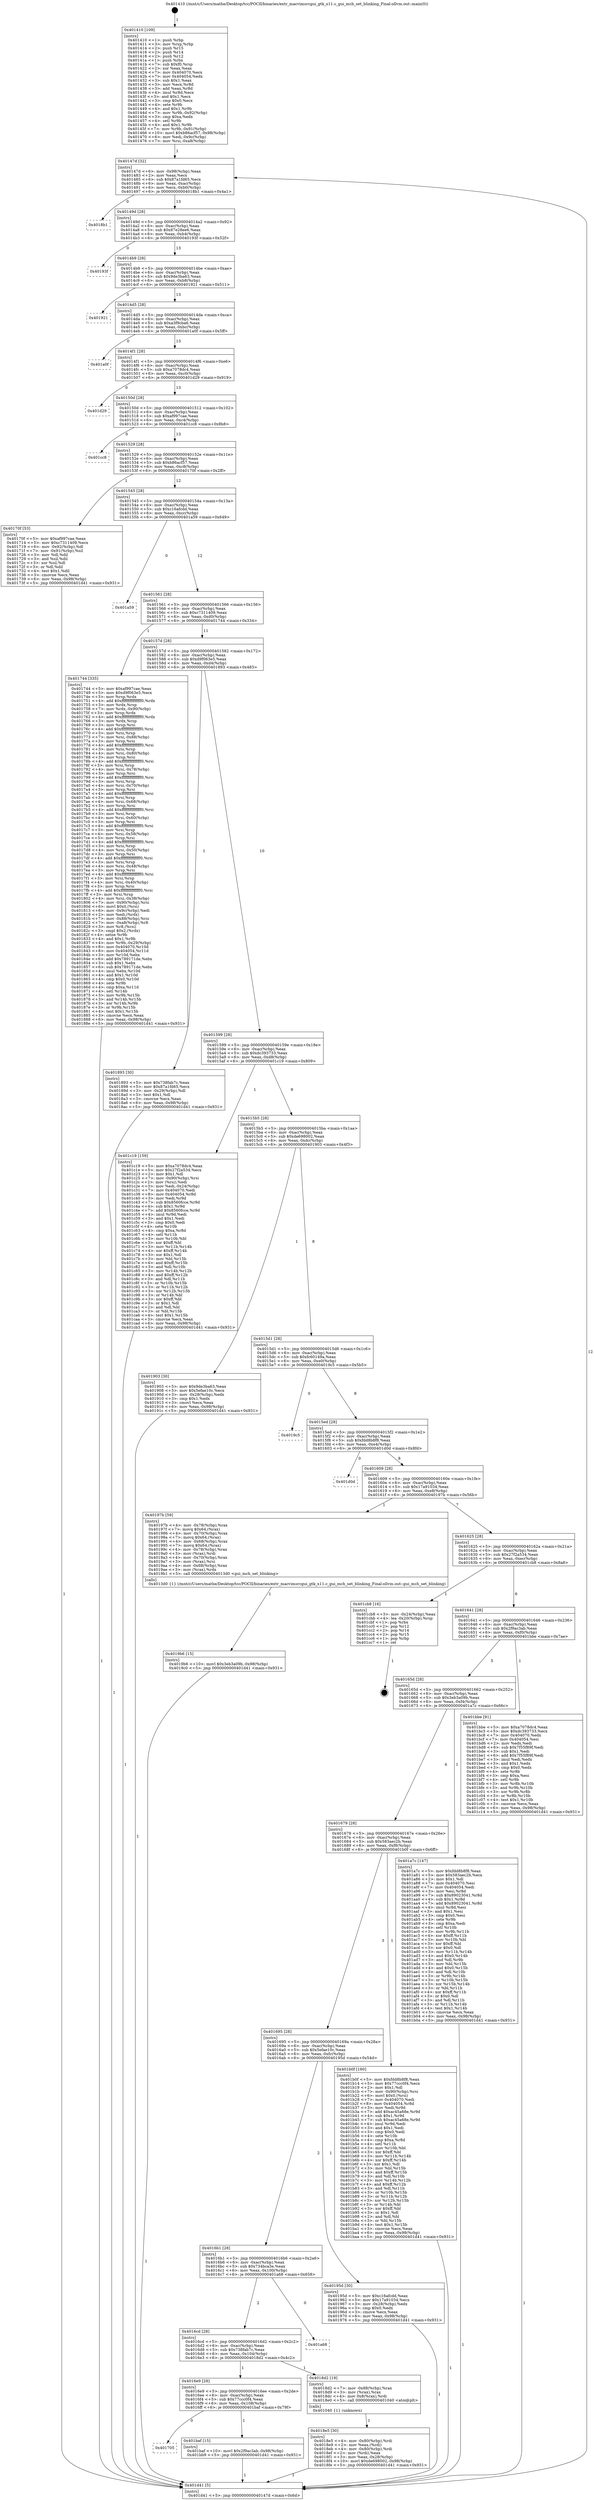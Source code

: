 digraph "0x401410" {
  label = "0x401410 (/mnt/c/Users/mathe/Desktop/tcc/POCII/binaries/extr_macvimsrcgui_gtk_x11.c_gui_mch_set_blinking_Final-ollvm.out::main(0))"
  labelloc = "t"
  node[shape=record]

  Entry [label="",width=0.3,height=0.3,shape=circle,fillcolor=black,style=filled]
  "0x40147d" [label="{
     0x40147d [32]\l
     | [instrs]\l
     &nbsp;&nbsp;0x40147d \<+6\>: mov -0x98(%rbp),%eax\l
     &nbsp;&nbsp;0x401483 \<+2\>: mov %eax,%ecx\l
     &nbsp;&nbsp;0x401485 \<+6\>: sub $0x87a1fd65,%ecx\l
     &nbsp;&nbsp;0x40148b \<+6\>: mov %eax,-0xac(%rbp)\l
     &nbsp;&nbsp;0x401491 \<+6\>: mov %ecx,-0xb0(%rbp)\l
     &nbsp;&nbsp;0x401497 \<+6\>: je 00000000004018b1 \<main+0x4a1\>\l
  }"]
  "0x4018b1" [label="{
     0x4018b1\l
  }", style=dashed]
  "0x40149d" [label="{
     0x40149d [28]\l
     | [instrs]\l
     &nbsp;&nbsp;0x40149d \<+5\>: jmp 00000000004014a2 \<main+0x92\>\l
     &nbsp;&nbsp;0x4014a2 \<+6\>: mov -0xac(%rbp),%eax\l
     &nbsp;&nbsp;0x4014a8 \<+5\>: sub $0x87e28ee6,%eax\l
     &nbsp;&nbsp;0x4014ad \<+6\>: mov %eax,-0xb4(%rbp)\l
     &nbsp;&nbsp;0x4014b3 \<+6\>: je 000000000040193f \<main+0x52f\>\l
  }"]
  Exit [label="",width=0.3,height=0.3,shape=circle,fillcolor=black,style=filled,peripheries=2]
  "0x40193f" [label="{
     0x40193f\l
  }", style=dashed]
  "0x4014b9" [label="{
     0x4014b9 [28]\l
     | [instrs]\l
     &nbsp;&nbsp;0x4014b9 \<+5\>: jmp 00000000004014be \<main+0xae\>\l
     &nbsp;&nbsp;0x4014be \<+6\>: mov -0xac(%rbp),%eax\l
     &nbsp;&nbsp;0x4014c4 \<+5\>: sub $0x9de3ba63,%eax\l
     &nbsp;&nbsp;0x4014c9 \<+6\>: mov %eax,-0xb8(%rbp)\l
     &nbsp;&nbsp;0x4014cf \<+6\>: je 0000000000401921 \<main+0x511\>\l
  }"]
  "0x401705" [label="{
     0x401705\l
  }", style=dashed]
  "0x401921" [label="{
     0x401921\l
  }", style=dashed]
  "0x4014d5" [label="{
     0x4014d5 [28]\l
     | [instrs]\l
     &nbsp;&nbsp;0x4014d5 \<+5\>: jmp 00000000004014da \<main+0xca\>\l
     &nbsp;&nbsp;0x4014da \<+6\>: mov -0xac(%rbp),%eax\l
     &nbsp;&nbsp;0x4014e0 \<+5\>: sub $0xa3f9cba6,%eax\l
     &nbsp;&nbsp;0x4014e5 \<+6\>: mov %eax,-0xbc(%rbp)\l
     &nbsp;&nbsp;0x4014eb \<+6\>: je 0000000000401a0f \<main+0x5ff\>\l
  }"]
  "0x401baf" [label="{
     0x401baf [15]\l
     | [instrs]\l
     &nbsp;&nbsp;0x401baf \<+10\>: movl $0x2f9ac3ab,-0x98(%rbp)\l
     &nbsp;&nbsp;0x401bb9 \<+5\>: jmp 0000000000401d41 \<main+0x931\>\l
  }"]
  "0x401a0f" [label="{
     0x401a0f\l
  }", style=dashed]
  "0x4014f1" [label="{
     0x4014f1 [28]\l
     | [instrs]\l
     &nbsp;&nbsp;0x4014f1 \<+5\>: jmp 00000000004014f6 \<main+0xe6\>\l
     &nbsp;&nbsp;0x4014f6 \<+6\>: mov -0xac(%rbp),%eax\l
     &nbsp;&nbsp;0x4014fc \<+5\>: sub $0xa7078dc4,%eax\l
     &nbsp;&nbsp;0x401501 \<+6\>: mov %eax,-0xc0(%rbp)\l
     &nbsp;&nbsp;0x401507 \<+6\>: je 0000000000401d29 \<main+0x919\>\l
  }"]
  "0x4019b6" [label="{
     0x4019b6 [15]\l
     | [instrs]\l
     &nbsp;&nbsp;0x4019b6 \<+10\>: movl $0x3eb3a09b,-0x98(%rbp)\l
     &nbsp;&nbsp;0x4019c0 \<+5\>: jmp 0000000000401d41 \<main+0x931\>\l
  }"]
  "0x401d29" [label="{
     0x401d29\l
  }", style=dashed]
  "0x40150d" [label="{
     0x40150d [28]\l
     | [instrs]\l
     &nbsp;&nbsp;0x40150d \<+5\>: jmp 0000000000401512 \<main+0x102\>\l
     &nbsp;&nbsp;0x401512 \<+6\>: mov -0xac(%rbp),%eax\l
     &nbsp;&nbsp;0x401518 \<+5\>: sub $0xaf997cae,%eax\l
     &nbsp;&nbsp;0x40151d \<+6\>: mov %eax,-0xc4(%rbp)\l
     &nbsp;&nbsp;0x401523 \<+6\>: je 0000000000401cc8 \<main+0x8b8\>\l
  }"]
  "0x4018e5" [label="{
     0x4018e5 [30]\l
     | [instrs]\l
     &nbsp;&nbsp;0x4018e5 \<+4\>: mov -0x80(%rbp),%rdi\l
     &nbsp;&nbsp;0x4018e9 \<+2\>: mov %eax,(%rdi)\l
     &nbsp;&nbsp;0x4018eb \<+4\>: mov -0x80(%rbp),%rdi\l
     &nbsp;&nbsp;0x4018ef \<+2\>: mov (%rdi),%eax\l
     &nbsp;&nbsp;0x4018f1 \<+3\>: mov %eax,-0x28(%rbp)\l
     &nbsp;&nbsp;0x4018f4 \<+10\>: movl $0xde698002,-0x98(%rbp)\l
     &nbsp;&nbsp;0x4018fe \<+5\>: jmp 0000000000401d41 \<main+0x931\>\l
  }"]
  "0x401cc8" [label="{
     0x401cc8\l
  }", style=dashed]
  "0x401529" [label="{
     0x401529 [28]\l
     | [instrs]\l
     &nbsp;&nbsp;0x401529 \<+5\>: jmp 000000000040152e \<main+0x11e\>\l
     &nbsp;&nbsp;0x40152e \<+6\>: mov -0xac(%rbp),%eax\l
     &nbsp;&nbsp;0x401534 \<+5\>: sub $0xb86acf57,%eax\l
     &nbsp;&nbsp;0x401539 \<+6\>: mov %eax,-0xc8(%rbp)\l
     &nbsp;&nbsp;0x40153f \<+6\>: je 000000000040170f \<main+0x2ff\>\l
  }"]
  "0x4016e9" [label="{
     0x4016e9 [28]\l
     | [instrs]\l
     &nbsp;&nbsp;0x4016e9 \<+5\>: jmp 00000000004016ee \<main+0x2de\>\l
     &nbsp;&nbsp;0x4016ee \<+6\>: mov -0xac(%rbp),%eax\l
     &nbsp;&nbsp;0x4016f4 \<+5\>: sub $0x77ccc0f4,%eax\l
     &nbsp;&nbsp;0x4016f9 \<+6\>: mov %eax,-0x108(%rbp)\l
     &nbsp;&nbsp;0x4016ff \<+6\>: je 0000000000401baf \<main+0x79f\>\l
  }"]
  "0x40170f" [label="{
     0x40170f [53]\l
     | [instrs]\l
     &nbsp;&nbsp;0x40170f \<+5\>: mov $0xaf997cae,%eax\l
     &nbsp;&nbsp;0x401714 \<+5\>: mov $0xc7311409,%ecx\l
     &nbsp;&nbsp;0x401719 \<+6\>: mov -0x92(%rbp),%dl\l
     &nbsp;&nbsp;0x40171f \<+7\>: mov -0x91(%rbp),%sil\l
     &nbsp;&nbsp;0x401726 \<+3\>: mov %dl,%dil\l
     &nbsp;&nbsp;0x401729 \<+3\>: and %sil,%dil\l
     &nbsp;&nbsp;0x40172c \<+3\>: xor %sil,%dl\l
     &nbsp;&nbsp;0x40172f \<+3\>: or %dl,%dil\l
     &nbsp;&nbsp;0x401732 \<+4\>: test $0x1,%dil\l
     &nbsp;&nbsp;0x401736 \<+3\>: cmovne %ecx,%eax\l
     &nbsp;&nbsp;0x401739 \<+6\>: mov %eax,-0x98(%rbp)\l
     &nbsp;&nbsp;0x40173f \<+5\>: jmp 0000000000401d41 \<main+0x931\>\l
  }"]
  "0x401545" [label="{
     0x401545 [28]\l
     | [instrs]\l
     &nbsp;&nbsp;0x401545 \<+5\>: jmp 000000000040154a \<main+0x13a\>\l
     &nbsp;&nbsp;0x40154a \<+6\>: mov -0xac(%rbp),%eax\l
     &nbsp;&nbsp;0x401550 \<+5\>: sub $0xc16afcdd,%eax\l
     &nbsp;&nbsp;0x401555 \<+6\>: mov %eax,-0xcc(%rbp)\l
     &nbsp;&nbsp;0x40155b \<+6\>: je 0000000000401a59 \<main+0x649\>\l
  }"]
  "0x401d41" [label="{
     0x401d41 [5]\l
     | [instrs]\l
     &nbsp;&nbsp;0x401d41 \<+5\>: jmp 000000000040147d \<main+0x6d\>\l
  }"]
  "0x401410" [label="{
     0x401410 [109]\l
     | [instrs]\l
     &nbsp;&nbsp;0x401410 \<+1\>: push %rbp\l
     &nbsp;&nbsp;0x401411 \<+3\>: mov %rsp,%rbp\l
     &nbsp;&nbsp;0x401414 \<+2\>: push %r15\l
     &nbsp;&nbsp;0x401416 \<+2\>: push %r14\l
     &nbsp;&nbsp;0x401418 \<+2\>: push %r12\l
     &nbsp;&nbsp;0x40141a \<+1\>: push %rbx\l
     &nbsp;&nbsp;0x40141b \<+7\>: sub $0xf0,%rsp\l
     &nbsp;&nbsp;0x401422 \<+2\>: xor %eax,%eax\l
     &nbsp;&nbsp;0x401424 \<+7\>: mov 0x404070,%ecx\l
     &nbsp;&nbsp;0x40142b \<+7\>: mov 0x404054,%edx\l
     &nbsp;&nbsp;0x401432 \<+3\>: sub $0x1,%eax\l
     &nbsp;&nbsp;0x401435 \<+3\>: mov %ecx,%r8d\l
     &nbsp;&nbsp;0x401438 \<+3\>: add %eax,%r8d\l
     &nbsp;&nbsp;0x40143b \<+4\>: imul %r8d,%ecx\l
     &nbsp;&nbsp;0x40143f \<+3\>: and $0x1,%ecx\l
     &nbsp;&nbsp;0x401442 \<+3\>: cmp $0x0,%ecx\l
     &nbsp;&nbsp;0x401445 \<+4\>: sete %r9b\l
     &nbsp;&nbsp;0x401449 \<+4\>: and $0x1,%r9b\l
     &nbsp;&nbsp;0x40144d \<+7\>: mov %r9b,-0x92(%rbp)\l
     &nbsp;&nbsp;0x401454 \<+3\>: cmp $0xa,%edx\l
     &nbsp;&nbsp;0x401457 \<+4\>: setl %r9b\l
     &nbsp;&nbsp;0x40145b \<+4\>: and $0x1,%r9b\l
     &nbsp;&nbsp;0x40145f \<+7\>: mov %r9b,-0x91(%rbp)\l
     &nbsp;&nbsp;0x401466 \<+10\>: movl $0xb86acf57,-0x98(%rbp)\l
     &nbsp;&nbsp;0x401470 \<+6\>: mov %edi,-0x9c(%rbp)\l
     &nbsp;&nbsp;0x401476 \<+7\>: mov %rsi,-0xa8(%rbp)\l
  }"]
  "0x4018d2" [label="{
     0x4018d2 [19]\l
     | [instrs]\l
     &nbsp;&nbsp;0x4018d2 \<+7\>: mov -0x88(%rbp),%rax\l
     &nbsp;&nbsp;0x4018d9 \<+3\>: mov (%rax),%rax\l
     &nbsp;&nbsp;0x4018dc \<+4\>: mov 0x8(%rax),%rdi\l
     &nbsp;&nbsp;0x4018e0 \<+5\>: call 0000000000401040 \<atoi@plt\>\l
     | [calls]\l
     &nbsp;&nbsp;0x401040 \{1\} (unknown)\l
  }"]
  "0x401a59" [label="{
     0x401a59\l
  }", style=dashed]
  "0x401561" [label="{
     0x401561 [28]\l
     | [instrs]\l
     &nbsp;&nbsp;0x401561 \<+5\>: jmp 0000000000401566 \<main+0x156\>\l
     &nbsp;&nbsp;0x401566 \<+6\>: mov -0xac(%rbp),%eax\l
     &nbsp;&nbsp;0x40156c \<+5\>: sub $0xc7311409,%eax\l
     &nbsp;&nbsp;0x401571 \<+6\>: mov %eax,-0xd0(%rbp)\l
     &nbsp;&nbsp;0x401577 \<+6\>: je 0000000000401744 \<main+0x334\>\l
  }"]
  "0x4016cd" [label="{
     0x4016cd [28]\l
     | [instrs]\l
     &nbsp;&nbsp;0x4016cd \<+5\>: jmp 00000000004016d2 \<main+0x2c2\>\l
     &nbsp;&nbsp;0x4016d2 \<+6\>: mov -0xac(%rbp),%eax\l
     &nbsp;&nbsp;0x4016d8 \<+5\>: sub $0x738fab7c,%eax\l
     &nbsp;&nbsp;0x4016dd \<+6\>: mov %eax,-0x104(%rbp)\l
     &nbsp;&nbsp;0x4016e3 \<+6\>: je 00000000004018d2 \<main+0x4c2\>\l
  }"]
  "0x401744" [label="{
     0x401744 [335]\l
     | [instrs]\l
     &nbsp;&nbsp;0x401744 \<+5\>: mov $0xaf997cae,%eax\l
     &nbsp;&nbsp;0x401749 \<+5\>: mov $0xd9f063e5,%ecx\l
     &nbsp;&nbsp;0x40174e \<+3\>: mov %rsp,%rdx\l
     &nbsp;&nbsp;0x401751 \<+4\>: add $0xfffffffffffffff0,%rdx\l
     &nbsp;&nbsp;0x401755 \<+3\>: mov %rdx,%rsp\l
     &nbsp;&nbsp;0x401758 \<+7\>: mov %rdx,-0x90(%rbp)\l
     &nbsp;&nbsp;0x40175f \<+3\>: mov %rsp,%rdx\l
     &nbsp;&nbsp;0x401762 \<+4\>: add $0xfffffffffffffff0,%rdx\l
     &nbsp;&nbsp;0x401766 \<+3\>: mov %rdx,%rsp\l
     &nbsp;&nbsp;0x401769 \<+3\>: mov %rsp,%rsi\l
     &nbsp;&nbsp;0x40176c \<+4\>: add $0xfffffffffffffff0,%rsi\l
     &nbsp;&nbsp;0x401770 \<+3\>: mov %rsi,%rsp\l
     &nbsp;&nbsp;0x401773 \<+7\>: mov %rsi,-0x88(%rbp)\l
     &nbsp;&nbsp;0x40177a \<+3\>: mov %rsp,%rsi\l
     &nbsp;&nbsp;0x40177d \<+4\>: add $0xfffffffffffffff0,%rsi\l
     &nbsp;&nbsp;0x401781 \<+3\>: mov %rsi,%rsp\l
     &nbsp;&nbsp;0x401784 \<+4\>: mov %rsi,-0x80(%rbp)\l
     &nbsp;&nbsp;0x401788 \<+3\>: mov %rsp,%rsi\l
     &nbsp;&nbsp;0x40178b \<+4\>: add $0xfffffffffffffff0,%rsi\l
     &nbsp;&nbsp;0x40178f \<+3\>: mov %rsi,%rsp\l
     &nbsp;&nbsp;0x401792 \<+4\>: mov %rsi,-0x78(%rbp)\l
     &nbsp;&nbsp;0x401796 \<+3\>: mov %rsp,%rsi\l
     &nbsp;&nbsp;0x401799 \<+4\>: add $0xfffffffffffffff0,%rsi\l
     &nbsp;&nbsp;0x40179d \<+3\>: mov %rsi,%rsp\l
     &nbsp;&nbsp;0x4017a0 \<+4\>: mov %rsi,-0x70(%rbp)\l
     &nbsp;&nbsp;0x4017a4 \<+3\>: mov %rsp,%rsi\l
     &nbsp;&nbsp;0x4017a7 \<+4\>: add $0xfffffffffffffff0,%rsi\l
     &nbsp;&nbsp;0x4017ab \<+3\>: mov %rsi,%rsp\l
     &nbsp;&nbsp;0x4017ae \<+4\>: mov %rsi,-0x68(%rbp)\l
     &nbsp;&nbsp;0x4017b2 \<+3\>: mov %rsp,%rsi\l
     &nbsp;&nbsp;0x4017b5 \<+4\>: add $0xfffffffffffffff0,%rsi\l
     &nbsp;&nbsp;0x4017b9 \<+3\>: mov %rsi,%rsp\l
     &nbsp;&nbsp;0x4017bc \<+4\>: mov %rsi,-0x60(%rbp)\l
     &nbsp;&nbsp;0x4017c0 \<+3\>: mov %rsp,%rsi\l
     &nbsp;&nbsp;0x4017c3 \<+4\>: add $0xfffffffffffffff0,%rsi\l
     &nbsp;&nbsp;0x4017c7 \<+3\>: mov %rsi,%rsp\l
     &nbsp;&nbsp;0x4017ca \<+4\>: mov %rsi,-0x58(%rbp)\l
     &nbsp;&nbsp;0x4017ce \<+3\>: mov %rsp,%rsi\l
     &nbsp;&nbsp;0x4017d1 \<+4\>: add $0xfffffffffffffff0,%rsi\l
     &nbsp;&nbsp;0x4017d5 \<+3\>: mov %rsi,%rsp\l
     &nbsp;&nbsp;0x4017d8 \<+4\>: mov %rsi,-0x50(%rbp)\l
     &nbsp;&nbsp;0x4017dc \<+3\>: mov %rsp,%rsi\l
     &nbsp;&nbsp;0x4017df \<+4\>: add $0xfffffffffffffff0,%rsi\l
     &nbsp;&nbsp;0x4017e3 \<+3\>: mov %rsi,%rsp\l
     &nbsp;&nbsp;0x4017e6 \<+4\>: mov %rsi,-0x48(%rbp)\l
     &nbsp;&nbsp;0x4017ea \<+3\>: mov %rsp,%rsi\l
     &nbsp;&nbsp;0x4017ed \<+4\>: add $0xfffffffffffffff0,%rsi\l
     &nbsp;&nbsp;0x4017f1 \<+3\>: mov %rsi,%rsp\l
     &nbsp;&nbsp;0x4017f4 \<+4\>: mov %rsi,-0x40(%rbp)\l
     &nbsp;&nbsp;0x4017f8 \<+3\>: mov %rsp,%rsi\l
     &nbsp;&nbsp;0x4017fb \<+4\>: add $0xfffffffffffffff0,%rsi\l
     &nbsp;&nbsp;0x4017ff \<+3\>: mov %rsi,%rsp\l
     &nbsp;&nbsp;0x401802 \<+4\>: mov %rsi,-0x38(%rbp)\l
     &nbsp;&nbsp;0x401806 \<+7\>: mov -0x90(%rbp),%rsi\l
     &nbsp;&nbsp;0x40180d \<+6\>: movl $0x0,(%rsi)\l
     &nbsp;&nbsp;0x401813 \<+6\>: mov -0x9c(%rbp),%edi\l
     &nbsp;&nbsp;0x401819 \<+2\>: mov %edi,(%rdx)\l
     &nbsp;&nbsp;0x40181b \<+7\>: mov -0x88(%rbp),%rsi\l
     &nbsp;&nbsp;0x401822 \<+7\>: mov -0xa8(%rbp),%r8\l
     &nbsp;&nbsp;0x401829 \<+3\>: mov %r8,(%rsi)\l
     &nbsp;&nbsp;0x40182c \<+3\>: cmpl $0x2,(%rdx)\l
     &nbsp;&nbsp;0x40182f \<+4\>: setne %r9b\l
     &nbsp;&nbsp;0x401833 \<+4\>: and $0x1,%r9b\l
     &nbsp;&nbsp;0x401837 \<+4\>: mov %r9b,-0x29(%rbp)\l
     &nbsp;&nbsp;0x40183b \<+8\>: mov 0x404070,%r10d\l
     &nbsp;&nbsp;0x401843 \<+8\>: mov 0x404054,%r11d\l
     &nbsp;&nbsp;0x40184b \<+3\>: mov %r10d,%ebx\l
     &nbsp;&nbsp;0x40184e \<+6\>: add $0x789171de,%ebx\l
     &nbsp;&nbsp;0x401854 \<+3\>: sub $0x1,%ebx\l
     &nbsp;&nbsp;0x401857 \<+6\>: sub $0x789171de,%ebx\l
     &nbsp;&nbsp;0x40185d \<+4\>: imul %ebx,%r10d\l
     &nbsp;&nbsp;0x401861 \<+4\>: and $0x1,%r10d\l
     &nbsp;&nbsp;0x401865 \<+4\>: cmp $0x0,%r10d\l
     &nbsp;&nbsp;0x401869 \<+4\>: sete %r9b\l
     &nbsp;&nbsp;0x40186d \<+4\>: cmp $0xa,%r11d\l
     &nbsp;&nbsp;0x401871 \<+4\>: setl %r14b\l
     &nbsp;&nbsp;0x401875 \<+3\>: mov %r9b,%r15b\l
     &nbsp;&nbsp;0x401878 \<+3\>: and %r14b,%r15b\l
     &nbsp;&nbsp;0x40187b \<+3\>: xor %r14b,%r9b\l
     &nbsp;&nbsp;0x40187e \<+3\>: or %r9b,%r15b\l
     &nbsp;&nbsp;0x401881 \<+4\>: test $0x1,%r15b\l
     &nbsp;&nbsp;0x401885 \<+3\>: cmovne %ecx,%eax\l
     &nbsp;&nbsp;0x401888 \<+6\>: mov %eax,-0x98(%rbp)\l
     &nbsp;&nbsp;0x40188e \<+5\>: jmp 0000000000401d41 \<main+0x931\>\l
  }"]
  "0x40157d" [label="{
     0x40157d [28]\l
     | [instrs]\l
     &nbsp;&nbsp;0x40157d \<+5\>: jmp 0000000000401582 \<main+0x172\>\l
     &nbsp;&nbsp;0x401582 \<+6\>: mov -0xac(%rbp),%eax\l
     &nbsp;&nbsp;0x401588 \<+5\>: sub $0xd9f063e5,%eax\l
     &nbsp;&nbsp;0x40158d \<+6\>: mov %eax,-0xd4(%rbp)\l
     &nbsp;&nbsp;0x401593 \<+6\>: je 0000000000401893 \<main+0x483\>\l
  }"]
  "0x401a68" [label="{
     0x401a68\l
  }", style=dashed]
  "0x4016b1" [label="{
     0x4016b1 [28]\l
     | [instrs]\l
     &nbsp;&nbsp;0x4016b1 \<+5\>: jmp 00000000004016b6 \<main+0x2a6\>\l
     &nbsp;&nbsp;0x4016b6 \<+6\>: mov -0xac(%rbp),%eax\l
     &nbsp;&nbsp;0x4016bc \<+5\>: sub $0x734bca3e,%eax\l
     &nbsp;&nbsp;0x4016c1 \<+6\>: mov %eax,-0x100(%rbp)\l
     &nbsp;&nbsp;0x4016c7 \<+6\>: je 0000000000401a68 \<main+0x658\>\l
  }"]
  "0x401893" [label="{
     0x401893 [30]\l
     | [instrs]\l
     &nbsp;&nbsp;0x401893 \<+5\>: mov $0x738fab7c,%eax\l
     &nbsp;&nbsp;0x401898 \<+5\>: mov $0x87a1fd65,%ecx\l
     &nbsp;&nbsp;0x40189d \<+3\>: mov -0x29(%rbp),%dl\l
     &nbsp;&nbsp;0x4018a0 \<+3\>: test $0x1,%dl\l
     &nbsp;&nbsp;0x4018a3 \<+3\>: cmovne %ecx,%eax\l
     &nbsp;&nbsp;0x4018a6 \<+6\>: mov %eax,-0x98(%rbp)\l
     &nbsp;&nbsp;0x4018ac \<+5\>: jmp 0000000000401d41 \<main+0x931\>\l
  }"]
  "0x401599" [label="{
     0x401599 [28]\l
     | [instrs]\l
     &nbsp;&nbsp;0x401599 \<+5\>: jmp 000000000040159e \<main+0x18e\>\l
     &nbsp;&nbsp;0x40159e \<+6\>: mov -0xac(%rbp),%eax\l
     &nbsp;&nbsp;0x4015a4 \<+5\>: sub $0xdc393733,%eax\l
     &nbsp;&nbsp;0x4015a9 \<+6\>: mov %eax,-0xd8(%rbp)\l
     &nbsp;&nbsp;0x4015af \<+6\>: je 0000000000401c19 \<main+0x809\>\l
  }"]
  "0x40195d" [label="{
     0x40195d [30]\l
     | [instrs]\l
     &nbsp;&nbsp;0x40195d \<+5\>: mov $0xc16afcdd,%eax\l
     &nbsp;&nbsp;0x401962 \<+5\>: mov $0x17a91034,%ecx\l
     &nbsp;&nbsp;0x401967 \<+3\>: mov -0x28(%rbp),%edx\l
     &nbsp;&nbsp;0x40196a \<+3\>: cmp $0x0,%edx\l
     &nbsp;&nbsp;0x40196d \<+3\>: cmove %ecx,%eax\l
     &nbsp;&nbsp;0x401970 \<+6\>: mov %eax,-0x98(%rbp)\l
     &nbsp;&nbsp;0x401976 \<+5\>: jmp 0000000000401d41 \<main+0x931\>\l
  }"]
  "0x401c19" [label="{
     0x401c19 [159]\l
     | [instrs]\l
     &nbsp;&nbsp;0x401c19 \<+5\>: mov $0xa7078dc4,%eax\l
     &nbsp;&nbsp;0x401c1e \<+5\>: mov $0x27f2a534,%ecx\l
     &nbsp;&nbsp;0x401c23 \<+2\>: mov $0x1,%dl\l
     &nbsp;&nbsp;0x401c25 \<+7\>: mov -0x90(%rbp),%rsi\l
     &nbsp;&nbsp;0x401c2c \<+2\>: mov (%rsi),%edi\l
     &nbsp;&nbsp;0x401c2e \<+3\>: mov %edi,-0x24(%rbp)\l
     &nbsp;&nbsp;0x401c31 \<+7\>: mov 0x404070,%edi\l
     &nbsp;&nbsp;0x401c38 \<+8\>: mov 0x404054,%r8d\l
     &nbsp;&nbsp;0x401c40 \<+3\>: mov %edi,%r9d\l
     &nbsp;&nbsp;0x401c43 \<+7\>: sub $0x8560fcce,%r9d\l
     &nbsp;&nbsp;0x401c4a \<+4\>: sub $0x1,%r9d\l
     &nbsp;&nbsp;0x401c4e \<+7\>: add $0x8560fcce,%r9d\l
     &nbsp;&nbsp;0x401c55 \<+4\>: imul %r9d,%edi\l
     &nbsp;&nbsp;0x401c59 \<+3\>: and $0x1,%edi\l
     &nbsp;&nbsp;0x401c5c \<+3\>: cmp $0x0,%edi\l
     &nbsp;&nbsp;0x401c5f \<+4\>: sete %r10b\l
     &nbsp;&nbsp;0x401c63 \<+4\>: cmp $0xa,%r8d\l
     &nbsp;&nbsp;0x401c67 \<+4\>: setl %r11b\l
     &nbsp;&nbsp;0x401c6b \<+3\>: mov %r10b,%bl\l
     &nbsp;&nbsp;0x401c6e \<+3\>: xor $0xff,%bl\l
     &nbsp;&nbsp;0x401c71 \<+3\>: mov %r11b,%r14b\l
     &nbsp;&nbsp;0x401c74 \<+4\>: xor $0xff,%r14b\l
     &nbsp;&nbsp;0x401c78 \<+3\>: xor $0x1,%dl\l
     &nbsp;&nbsp;0x401c7b \<+3\>: mov %bl,%r15b\l
     &nbsp;&nbsp;0x401c7e \<+4\>: and $0xff,%r15b\l
     &nbsp;&nbsp;0x401c82 \<+3\>: and %dl,%r10b\l
     &nbsp;&nbsp;0x401c85 \<+3\>: mov %r14b,%r12b\l
     &nbsp;&nbsp;0x401c88 \<+4\>: and $0xff,%r12b\l
     &nbsp;&nbsp;0x401c8c \<+3\>: and %dl,%r11b\l
     &nbsp;&nbsp;0x401c8f \<+3\>: or %r10b,%r15b\l
     &nbsp;&nbsp;0x401c92 \<+3\>: or %r11b,%r12b\l
     &nbsp;&nbsp;0x401c95 \<+3\>: xor %r12b,%r15b\l
     &nbsp;&nbsp;0x401c98 \<+3\>: or %r14b,%bl\l
     &nbsp;&nbsp;0x401c9b \<+3\>: xor $0xff,%bl\l
     &nbsp;&nbsp;0x401c9e \<+3\>: or $0x1,%dl\l
     &nbsp;&nbsp;0x401ca1 \<+2\>: and %dl,%bl\l
     &nbsp;&nbsp;0x401ca3 \<+3\>: or %bl,%r15b\l
     &nbsp;&nbsp;0x401ca6 \<+4\>: test $0x1,%r15b\l
     &nbsp;&nbsp;0x401caa \<+3\>: cmovne %ecx,%eax\l
     &nbsp;&nbsp;0x401cad \<+6\>: mov %eax,-0x98(%rbp)\l
     &nbsp;&nbsp;0x401cb3 \<+5\>: jmp 0000000000401d41 \<main+0x931\>\l
  }"]
  "0x4015b5" [label="{
     0x4015b5 [28]\l
     | [instrs]\l
     &nbsp;&nbsp;0x4015b5 \<+5\>: jmp 00000000004015ba \<main+0x1aa\>\l
     &nbsp;&nbsp;0x4015ba \<+6\>: mov -0xac(%rbp),%eax\l
     &nbsp;&nbsp;0x4015c0 \<+5\>: sub $0xde698002,%eax\l
     &nbsp;&nbsp;0x4015c5 \<+6\>: mov %eax,-0xdc(%rbp)\l
     &nbsp;&nbsp;0x4015cb \<+6\>: je 0000000000401903 \<main+0x4f3\>\l
  }"]
  "0x401695" [label="{
     0x401695 [28]\l
     | [instrs]\l
     &nbsp;&nbsp;0x401695 \<+5\>: jmp 000000000040169a \<main+0x28a\>\l
     &nbsp;&nbsp;0x40169a \<+6\>: mov -0xac(%rbp),%eax\l
     &nbsp;&nbsp;0x4016a0 \<+5\>: sub $0x5efae10c,%eax\l
     &nbsp;&nbsp;0x4016a5 \<+6\>: mov %eax,-0xfc(%rbp)\l
     &nbsp;&nbsp;0x4016ab \<+6\>: je 000000000040195d \<main+0x54d\>\l
  }"]
  "0x401903" [label="{
     0x401903 [30]\l
     | [instrs]\l
     &nbsp;&nbsp;0x401903 \<+5\>: mov $0x9de3ba63,%eax\l
     &nbsp;&nbsp;0x401908 \<+5\>: mov $0x5efae10c,%ecx\l
     &nbsp;&nbsp;0x40190d \<+3\>: mov -0x28(%rbp),%edx\l
     &nbsp;&nbsp;0x401910 \<+3\>: cmp $0x1,%edx\l
     &nbsp;&nbsp;0x401913 \<+3\>: cmovl %ecx,%eax\l
     &nbsp;&nbsp;0x401916 \<+6\>: mov %eax,-0x98(%rbp)\l
     &nbsp;&nbsp;0x40191c \<+5\>: jmp 0000000000401d41 \<main+0x931\>\l
  }"]
  "0x4015d1" [label="{
     0x4015d1 [28]\l
     | [instrs]\l
     &nbsp;&nbsp;0x4015d1 \<+5\>: jmp 00000000004015d6 \<main+0x1c6\>\l
     &nbsp;&nbsp;0x4015d6 \<+6\>: mov -0xac(%rbp),%eax\l
     &nbsp;&nbsp;0x4015dc \<+5\>: sub $0xfc60149a,%eax\l
     &nbsp;&nbsp;0x4015e1 \<+6\>: mov %eax,-0xe0(%rbp)\l
     &nbsp;&nbsp;0x4015e7 \<+6\>: je 00000000004019c5 \<main+0x5b5\>\l
  }"]
  "0x401b0f" [label="{
     0x401b0f [160]\l
     | [instrs]\l
     &nbsp;&nbsp;0x401b0f \<+5\>: mov $0xfdd8b8f8,%eax\l
     &nbsp;&nbsp;0x401b14 \<+5\>: mov $0x77ccc0f4,%ecx\l
     &nbsp;&nbsp;0x401b19 \<+2\>: mov $0x1,%dl\l
     &nbsp;&nbsp;0x401b1b \<+7\>: mov -0x90(%rbp),%rsi\l
     &nbsp;&nbsp;0x401b22 \<+6\>: movl $0x0,(%rsi)\l
     &nbsp;&nbsp;0x401b28 \<+7\>: mov 0x404070,%edi\l
     &nbsp;&nbsp;0x401b2f \<+8\>: mov 0x404054,%r8d\l
     &nbsp;&nbsp;0x401b37 \<+3\>: mov %edi,%r9d\l
     &nbsp;&nbsp;0x401b3a \<+7\>: add $0xac45a68e,%r9d\l
     &nbsp;&nbsp;0x401b41 \<+4\>: sub $0x1,%r9d\l
     &nbsp;&nbsp;0x401b45 \<+7\>: sub $0xac45a68e,%r9d\l
     &nbsp;&nbsp;0x401b4c \<+4\>: imul %r9d,%edi\l
     &nbsp;&nbsp;0x401b50 \<+3\>: and $0x1,%edi\l
     &nbsp;&nbsp;0x401b53 \<+3\>: cmp $0x0,%edi\l
     &nbsp;&nbsp;0x401b56 \<+4\>: sete %r10b\l
     &nbsp;&nbsp;0x401b5a \<+4\>: cmp $0xa,%r8d\l
     &nbsp;&nbsp;0x401b5e \<+4\>: setl %r11b\l
     &nbsp;&nbsp;0x401b62 \<+3\>: mov %r10b,%bl\l
     &nbsp;&nbsp;0x401b65 \<+3\>: xor $0xff,%bl\l
     &nbsp;&nbsp;0x401b68 \<+3\>: mov %r11b,%r14b\l
     &nbsp;&nbsp;0x401b6b \<+4\>: xor $0xff,%r14b\l
     &nbsp;&nbsp;0x401b6f \<+3\>: xor $0x1,%dl\l
     &nbsp;&nbsp;0x401b72 \<+3\>: mov %bl,%r15b\l
     &nbsp;&nbsp;0x401b75 \<+4\>: and $0xff,%r15b\l
     &nbsp;&nbsp;0x401b79 \<+3\>: and %dl,%r10b\l
     &nbsp;&nbsp;0x401b7c \<+3\>: mov %r14b,%r12b\l
     &nbsp;&nbsp;0x401b7f \<+4\>: and $0xff,%r12b\l
     &nbsp;&nbsp;0x401b83 \<+3\>: and %dl,%r11b\l
     &nbsp;&nbsp;0x401b86 \<+3\>: or %r10b,%r15b\l
     &nbsp;&nbsp;0x401b89 \<+3\>: or %r11b,%r12b\l
     &nbsp;&nbsp;0x401b8c \<+3\>: xor %r12b,%r15b\l
     &nbsp;&nbsp;0x401b8f \<+3\>: or %r14b,%bl\l
     &nbsp;&nbsp;0x401b92 \<+3\>: xor $0xff,%bl\l
     &nbsp;&nbsp;0x401b95 \<+3\>: or $0x1,%dl\l
     &nbsp;&nbsp;0x401b98 \<+2\>: and %dl,%bl\l
     &nbsp;&nbsp;0x401b9a \<+3\>: or %bl,%r15b\l
     &nbsp;&nbsp;0x401b9d \<+4\>: test $0x1,%r15b\l
     &nbsp;&nbsp;0x401ba1 \<+3\>: cmovne %ecx,%eax\l
     &nbsp;&nbsp;0x401ba4 \<+6\>: mov %eax,-0x98(%rbp)\l
     &nbsp;&nbsp;0x401baa \<+5\>: jmp 0000000000401d41 \<main+0x931\>\l
  }"]
  "0x4019c5" [label="{
     0x4019c5\l
  }", style=dashed]
  "0x4015ed" [label="{
     0x4015ed [28]\l
     | [instrs]\l
     &nbsp;&nbsp;0x4015ed \<+5\>: jmp 00000000004015f2 \<main+0x1e2\>\l
     &nbsp;&nbsp;0x4015f2 \<+6\>: mov -0xac(%rbp),%eax\l
     &nbsp;&nbsp;0x4015f8 \<+5\>: sub $0xfdd8b8f8,%eax\l
     &nbsp;&nbsp;0x4015fd \<+6\>: mov %eax,-0xe4(%rbp)\l
     &nbsp;&nbsp;0x401603 \<+6\>: je 0000000000401d0d \<main+0x8fd\>\l
  }"]
  "0x401679" [label="{
     0x401679 [28]\l
     | [instrs]\l
     &nbsp;&nbsp;0x401679 \<+5\>: jmp 000000000040167e \<main+0x26e\>\l
     &nbsp;&nbsp;0x40167e \<+6\>: mov -0xac(%rbp),%eax\l
     &nbsp;&nbsp;0x401684 \<+5\>: sub $0x583aec2b,%eax\l
     &nbsp;&nbsp;0x401689 \<+6\>: mov %eax,-0xf8(%rbp)\l
     &nbsp;&nbsp;0x40168f \<+6\>: je 0000000000401b0f \<main+0x6ff\>\l
  }"]
  "0x401d0d" [label="{
     0x401d0d\l
  }", style=dashed]
  "0x401609" [label="{
     0x401609 [28]\l
     | [instrs]\l
     &nbsp;&nbsp;0x401609 \<+5\>: jmp 000000000040160e \<main+0x1fe\>\l
     &nbsp;&nbsp;0x40160e \<+6\>: mov -0xac(%rbp),%eax\l
     &nbsp;&nbsp;0x401614 \<+5\>: sub $0x17a91034,%eax\l
     &nbsp;&nbsp;0x401619 \<+6\>: mov %eax,-0xe8(%rbp)\l
     &nbsp;&nbsp;0x40161f \<+6\>: je 000000000040197b \<main+0x56b\>\l
  }"]
  "0x401a7c" [label="{
     0x401a7c [147]\l
     | [instrs]\l
     &nbsp;&nbsp;0x401a7c \<+5\>: mov $0xfdd8b8f8,%eax\l
     &nbsp;&nbsp;0x401a81 \<+5\>: mov $0x583aec2b,%ecx\l
     &nbsp;&nbsp;0x401a86 \<+2\>: mov $0x1,%dl\l
     &nbsp;&nbsp;0x401a88 \<+7\>: mov 0x404070,%esi\l
     &nbsp;&nbsp;0x401a8f \<+7\>: mov 0x404054,%edi\l
     &nbsp;&nbsp;0x401a96 \<+3\>: mov %esi,%r8d\l
     &nbsp;&nbsp;0x401a99 \<+7\>: sub $0x89023041,%r8d\l
     &nbsp;&nbsp;0x401aa0 \<+4\>: sub $0x1,%r8d\l
     &nbsp;&nbsp;0x401aa4 \<+7\>: add $0x89023041,%r8d\l
     &nbsp;&nbsp;0x401aab \<+4\>: imul %r8d,%esi\l
     &nbsp;&nbsp;0x401aaf \<+3\>: and $0x1,%esi\l
     &nbsp;&nbsp;0x401ab2 \<+3\>: cmp $0x0,%esi\l
     &nbsp;&nbsp;0x401ab5 \<+4\>: sete %r9b\l
     &nbsp;&nbsp;0x401ab9 \<+3\>: cmp $0xa,%edi\l
     &nbsp;&nbsp;0x401abc \<+4\>: setl %r10b\l
     &nbsp;&nbsp;0x401ac0 \<+3\>: mov %r9b,%r11b\l
     &nbsp;&nbsp;0x401ac3 \<+4\>: xor $0xff,%r11b\l
     &nbsp;&nbsp;0x401ac7 \<+3\>: mov %r10b,%bl\l
     &nbsp;&nbsp;0x401aca \<+3\>: xor $0xff,%bl\l
     &nbsp;&nbsp;0x401acd \<+3\>: xor $0x0,%dl\l
     &nbsp;&nbsp;0x401ad0 \<+3\>: mov %r11b,%r14b\l
     &nbsp;&nbsp;0x401ad3 \<+4\>: and $0x0,%r14b\l
     &nbsp;&nbsp;0x401ad7 \<+3\>: and %dl,%r9b\l
     &nbsp;&nbsp;0x401ada \<+3\>: mov %bl,%r15b\l
     &nbsp;&nbsp;0x401add \<+4\>: and $0x0,%r15b\l
     &nbsp;&nbsp;0x401ae1 \<+3\>: and %dl,%r10b\l
     &nbsp;&nbsp;0x401ae4 \<+3\>: or %r9b,%r14b\l
     &nbsp;&nbsp;0x401ae7 \<+3\>: or %r10b,%r15b\l
     &nbsp;&nbsp;0x401aea \<+3\>: xor %r15b,%r14b\l
     &nbsp;&nbsp;0x401aed \<+3\>: or %bl,%r11b\l
     &nbsp;&nbsp;0x401af0 \<+4\>: xor $0xff,%r11b\l
     &nbsp;&nbsp;0x401af4 \<+3\>: or $0x0,%dl\l
     &nbsp;&nbsp;0x401af7 \<+3\>: and %dl,%r11b\l
     &nbsp;&nbsp;0x401afa \<+3\>: or %r11b,%r14b\l
     &nbsp;&nbsp;0x401afd \<+4\>: test $0x1,%r14b\l
     &nbsp;&nbsp;0x401b01 \<+3\>: cmovne %ecx,%eax\l
     &nbsp;&nbsp;0x401b04 \<+6\>: mov %eax,-0x98(%rbp)\l
     &nbsp;&nbsp;0x401b0a \<+5\>: jmp 0000000000401d41 \<main+0x931\>\l
  }"]
  "0x40197b" [label="{
     0x40197b [59]\l
     | [instrs]\l
     &nbsp;&nbsp;0x40197b \<+4\>: mov -0x78(%rbp),%rax\l
     &nbsp;&nbsp;0x40197f \<+7\>: movq $0x64,(%rax)\l
     &nbsp;&nbsp;0x401986 \<+4\>: mov -0x70(%rbp),%rax\l
     &nbsp;&nbsp;0x40198a \<+7\>: movq $0x64,(%rax)\l
     &nbsp;&nbsp;0x401991 \<+4\>: mov -0x68(%rbp),%rax\l
     &nbsp;&nbsp;0x401995 \<+7\>: movq $0x64,(%rax)\l
     &nbsp;&nbsp;0x40199c \<+4\>: mov -0x78(%rbp),%rax\l
     &nbsp;&nbsp;0x4019a0 \<+3\>: mov (%rax),%rdi\l
     &nbsp;&nbsp;0x4019a3 \<+4\>: mov -0x70(%rbp),%rax\l
     &nbsp;&nbsp;0x4019a7 \<+3\>: mov (%rax),%rsi\l
     &nbsp;&nbsp;0x4019aa \<+4\>: mov -0x68(%rbp),%rax\l
     &nbsp;&nbsp;0x4019ae \<+3\>: mov (%rax),%rdx\l
     &nbsp;&nbsp;0x4019b1 \<+5\>: call 00000000004013d0 \<gui_mch_set_blinking\>\l
     | [calls]\l
     &nbsp;&nbsp;0x4013d0 \{1\} (/mnt/c/Users/mathe/Desktop/tcc/POCII/binaries/extr_macvimsrcgui_gtk_x11.c_gui_mch_set_blinking_Final-ollvm.out::gui_mch_set_blinking)\l
  }"]
  "0x401625" [label="{
     0x401625 [28]\l
     | [instrs]\l
     &nbsp;&nbsp;0x401625 \<+5\>: jmp 000000000040162a \<main+0x21a\>\l
     &nbsp;&nbsp;0x40162a \<+6\>: mov -0xac(%rbp),%eax\l
     &nbsp;&nbsp;0x401630 \<+5\>: sub $0x27f2a534,%eax\l
     &nbsp;&nbsp;0x401635 \<+6\>: mov %eax,-0xec(%rbp)\l
     &nbsp;&nbsp;0x40163b \<+6\>: je 0000000000401cb8 \<main+0x8a8\>\l
  }"]
  "0x40165d" [label="{
     0x40165d [28]\l
     | [instrs]\l
     &nbsp;&nbsp;0x40165d \<+5\>: jmp 0000000000401662 \<main+0x252\>\l
     &nbsp;&nbsp;0x401662 \<+6\>: mov -0xac(%rbp),%eax\l
     &nbsp;&nbsp;0x401668 \<+5\>: sub $0x3eb3a09b,%eax\l
     &nbsp;&nbsp;0x40166d \<+6\>: mov %eax,-0xf4(%rbp)\l
     &nbsp;&nbsp;0x401673 \<+6\>: je 0000000000401a7c \<main+0x66c\>\l
  }"]
  "0x401cb8" [label="{
     0x401cb8 [16]\l
     | [instrs]\l
     &nbsp;&nbsp;0x401cb8 \<+3\>: mov -0x24(%rbp),%eax\l
     &nbsp;&nbsp;0x401cbb \<+4\>: lea -0x20(%rbp),%rsp\l
     &nbsp;&nbsp;0x401cbf \<+1\>: pop %rbx\l
     &nbsp;&nbsp;0x401cc0 \<+2\>: pop %r12\l
     &nbsp;&nbsp;0x401cc2 \<+2\>: pop %r14\l
     &nbsp;&nbsp;0x401cc4 \<+2\>: pop %r15\l
     &nbsp;&nbsp;0x401cc6 \<+1\>: pop %rbp\l
     &nbsp;&nbsp;0x401cc7 \<+1\>: ret\l
  }"]
  "0x401641" [label="{
     0x401641 [28]\l
     | [instrs]\l
     &nbsp;&nbsp;0x401641 \<+5\>: jmp 0000000000401646 \<main+0x236\>\l
     &nbsp;&nbsp;0x401646 \<+6\>: mov -0xac(%rbp),%eax\l
     &nbsp;&nbsp;0x40164c \<+5\>: sub $0x2f9ac3ab,%eax\l
     &nbsp;&nbsp;0x401651 \<+6\>: mov %eax,-0xf0(%rbp)\l
     &nbsp;&nbsp;0x401657 \<+6\>: je 0000000000401bbe \<main+0x7ae\>\l
  }"]
  "0x401bbe" [label="{
     0x401bbe [91]\l
     | [instrs]\l
     &nbsp;&nbsp;0x401bbe \<+5\>: mov $0xa7078dc4,%eax\l
     &nbsp;&nbsp;0x401bc3 \<+5\>: mov $0xdc393733,%ecx\l
     &nbsp;&nbsp;0x401bc8 \<+7\>: mov 0x404070,%edx\l
     &nbsp;&nbsp;0x401bcf \<+7\>: mov 0x404054,%esi\l
     &nbsp;&nbsp;0x401bd6 \<+2\>: mov %edx,%edi\l
     &nbsp;&nbsp;0x401bd8 \<+6\>: sub $0x7f55f89f,%edi\l
     &nbsp;&nbsp;0x401bde \<+3\>: sub $0x1,%edi\l
     &nbsp;&nbsp;0x401be1 \<+6\>: add $0x7f55f89f,%edi\l
     &nbsp;&nbsp;0x401be7 \<+3\>: imul %edi,%edx\l
     &nbsp;&nbsp;0x401bea \<+3\>: and $0x1,%edx\l
     &nbsp;&nbsp;0x401bed \<+3\>: cmp $0x0,%edx\l
     &nbsp;&nbsp;0x401bf0 \<+4\>: sete %r8b\l
     &nbsp;&nbsp;0x401bf4 \<+3\>: cmp $0xa,%esi\l
     &nbsp;&nbsp;0x401bf7 \<+4\>: setl %r9b\l
     &nbsp;&nbsp;0x401bfb \<+3\>: mov %r8b,%r10b\l
     &nbsp;&nbsp;0x401bfe \<+3\>: and %r9b,%r10b\l
     &nbsp;&nbsp;0x401c01 \<+3\>: xor %r9b,%r8b\l
     &nbsp;&nbsp;0x401c04 \<+3\>: or %r8b,%r10b\l
     &nbsp;&nbsp;0x401c07 \<+4\>: test $0x1,%r10b\l
     &nbsp;&nbsp;0x401c0b \<+3\>: cmovne %ecx,%eax\l
     &nbsp;&nbsp;0x401c0e \<+6\>: mov %eax,-0x98(%rbp)\l
     &nbsp;&nbsp;0x401c14 \<+5\>: jmp 0000000000401d41 \<main+0x931\>\l
  }"]
  Entry -> "0x401410" [label=" 1"]
  "0x40147d" -> "0x4018b1" [label=" 0"]
  "0x40147d" -> "0x40149d" [label=" 13"]
  "0x401cb8" -> Exit [label=" 1"]
  "0x40149d" -> "0x40193f" [label=" 0"]
  "0x40149d" -> "0x4014b9" [label=" 13"]
  "0x401c19" -> "0x401d41" [label=" 1"]
  "0x4014b9" -> "0x401921" [label=" 0"]
  "0x4014b9" -> "0x4014d5" [label=" 13"]
  "0x401bbe" -> "0x401d41" [label=" 1"]
  "0x4014d5" -> "0x401a0f" [label=" 0"]
  "0x4014d5" -> "0x4014f1" [label=" 13"]
  "0x401baf" -> "0x401d41" [label=" 1"]
  "0x4014f1" -> "0x401d29" [label=" 0"]
  "0x4014f1" -> "0x40150d" [label=" 13"]
  "0x4016e9" -> "0x401baf" [label=" 1"]
  "0x40150d" -> "0x401cc8" [label=" 0"]
  "0x40150d" -> "0x401529" [label=" 13"]
  "0x4016e9" -> "0x401705" [label=" 0"]
  "0x401529" -> "0x40170f" [label=" 1"]
  "0x401529" -> "0x401545" [label=" 12"]
  "0x40170f" -> "0x401d41" [label=" 1"]
  "0x401410" -> "0x40147d" [label=" 1"]
  "0x401d41" -> "0x40147d" [label=" 12"]
  "0x401b0f" -> "0x401d41" [label=" 1"]
  "0x401545" -> "0x401a59" [label=" 0"]
  "0x401545" -> "0x401561" [label=" 12"]
  "0x401a7c" -> "0x401d41" [label=" 1"]
  "0x401561" -> "0x401744" [label=" 1"]
  "0x401561" -> "0x40157d" [label=" 11"]
  "0x40197b" -> "0x4019b6" [label=" 1"]
  "0x401744" -> "0x401d41" [label=" 1"]
  "0x40195d" -> "0x401d41" [label=" 1"]
  "0x40157d" -> "0x401893" [label=" 1"]
  "0x40157d" -> "0x401599" [label=" 10"]
  "0x401893" -> "0x401d41" [label=" 1"]
  "0x4018e5" -> "0x401d41" [label=" 1"]
  "0x401599" -> "0x401c19" [label=" 1"]
  "0x401599" -> "0x4015b5" [label=" 9"]
  "0x4018d2" -> "0x4018e5" [label=" 1"]
  "0x4015b5" -> "0x401903" [label=" 1"]
  "0x4015b5" -> "0x4015d1" [label=" 8"]
  "0x4016cd" -> "0x4018d2" [label=" 1"]
  "0x4015d1" -> "0x4019c5" [label=" 0"]
  "0x4015d1" -> "0x4015ed" [label=" 8"]
  "0x4019b6" -> "0x401d41" [label=" 1"]
  "0x4015ed" -> "0x401d0d" [label=" 0"]
  "0x4015ed" -> "0x401609" [label=" 8"]
  "0x4016b1" -> "0x401a68" [label=" 0"]
  "0x401609" -> "0x40197b" [label=" 1"]
  "0x401609" -> "0x401625" [label=" 7"]
  "0x401903" -> "0x401d41" [label=" 1"]
  "0x401625" -> "0x401cb8" [label=" 1"]
  "0x401625" -> "0x401641" [label=" 6"]
  "0x401695" -> "0x40195d" [label=" 1"]
  "0x401641" -> "0x401bbe" [label=" 1"]
  "0x401641" -> "0x40165d" [label=" 5"]
  "0x401695" -> "0x4016b1" [label=" 2"]
  "0x40165d" -> "0x401a7c" [label=" 1"]
  "0x40165d" -> "0x401679" [label=" 4"]
  "0x4016b1" -> "0x4016cd" [label=" 2"]
  "0x401679" -> "0x401b0f" [label=" 1"]
  "0x401679" -> "0x401695" [label=" 3"]
  "0x4016cd" -> "0x4016e9" [label=" 1"]
}
